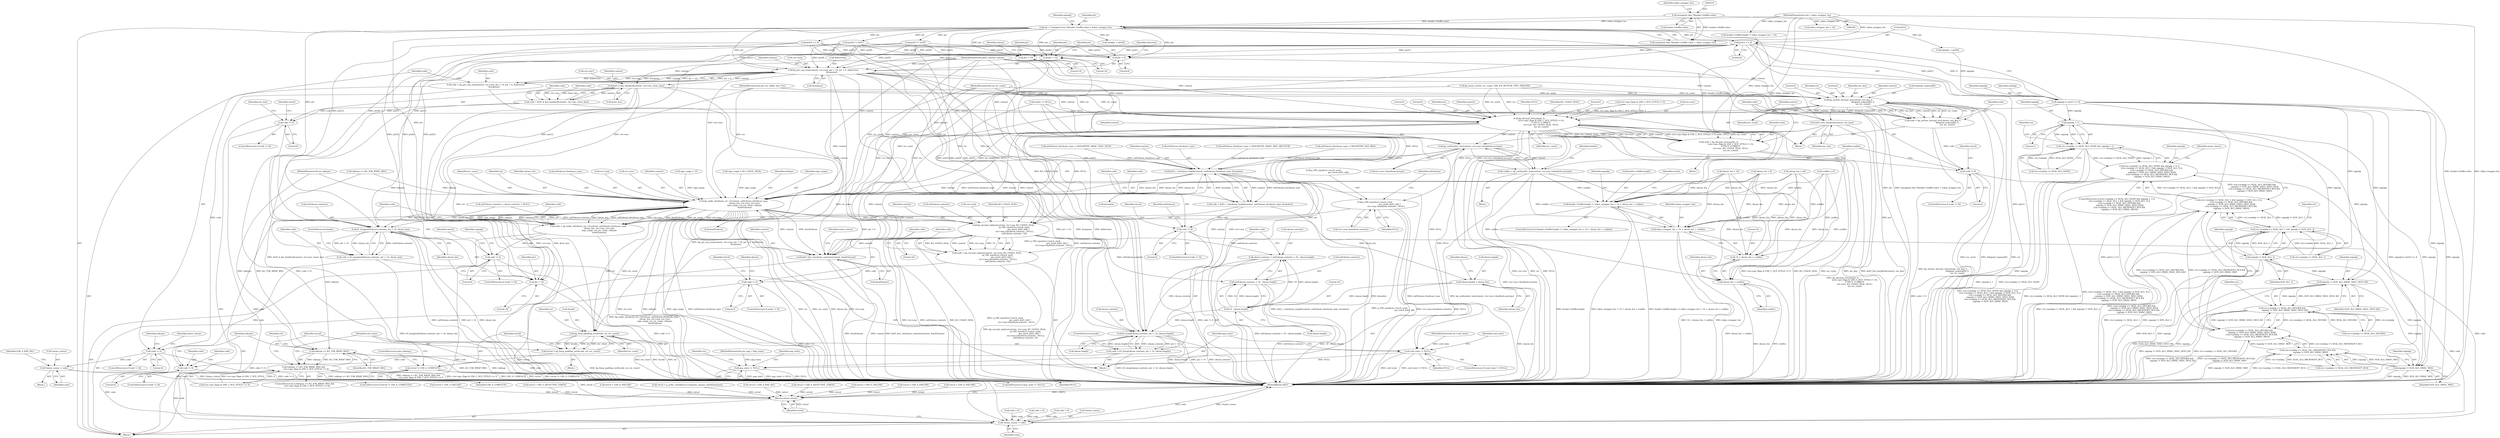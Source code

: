 digraph "0_krb5_e6ae703ae597d798e310368d52b8f38ee11c6a73_0@array" {
"1000233" [label="(Call,ptr[1] << 8)"];
"1000215" [label="(Call,ptr = (unsigned char *)header->buffer.value + token_wrapper_len)"];
"1000218" [label="(Call,(unsigned char *)header->buffer.value)"];
"1000114" [label="(MethodParameterIn,size_t token_wrapper_len)"];
"1000231" [label="(Call,signalg |= ptr[1] << 8)"];
"1000314" [label="(Call,signalg > 1)"];
"1000308" [label="(Call,ctx->sealalg == SEAL_ALG_NONE && signalg > 1)"];
"1000307" [label="(Call,(ctx->sealalg == SEAL_ALG_NONE && signalg > 1) ||\n        (ctx->sealalg == SEAL_ALG_1 && signalg != SGN_ALG_3) ||\n        (ctx->sealalg == SEAL_ALG_DES3KD &&\n         signalg != SGN_ALG_HMAC_SHA1_DES3_KD)||\n        (ctx->sealalg == SEAL_ALG_MICROSOFT_RC4 &&\n         signalg != SGN_ALG_HMAC_MD5))"];
"1000324" [label="(Call,signalg != SGN_ALG_3)"];
"1000318" [label="(Call,ctx->sealalg == SEAL_ALG_1 && signalg != SGN_ALG_3)"];
"1000317" [label="(Call,(ctx->sealalg == SEAL_ALG_1 && signalg != SGN_ALG_3) ||\n        (ctx->sealalg == SEAL_ALG_DES3KD &&\n         signalg != SGN_ALG_HMAC_SHA1_DES3_KD)||\n        (ctx->sealalg == SEAL_ALG_MICROSOFT_RC4 &&\n         signalg != SGN_ALG_HMAC_MD5))"];
"1000334" [label="(Call,signalg != SGN_ALG_HMAC_SHA1_DES3_KD)"];
"1000328" [label="(Call,ctx->sealalg == SEAL_ALG_DES3KD &&\n         signalg != SGN_ALG_HMAC_SHA1_DES3_KD)"];
"1000327" [label="(Call,(ctx->sealalg == SEAL_ALG_DES3KD &&\n         signalg != SGN_ALG_HMAC_SHA1_DES3_KD)||\n        (ctx->sealalg == SEAL_ALG_MICROSOFT_RC4 &&\n         signalg != SGN_ALG_HMAC_MD5))"];
"1000343" [label="(Call,signalg != SGN_ALG_HMAC_MD5)"];
"1000337" [label="(Call,ctx->sealalg == SEAL_ALG_MICROSOFT_RC4 &&\n         signalg != SGN_ALG_HMAC_MD5)"];
"1000389" [label="(Call,kg_get_seq_num(context, ctx->seq, ptr + 14, ptr + 6, &direction,\n                          &seqnum))"];
"1000387" [label="(Call,code = kg_get_seq_num(context, ctx->seq, ptr + 14, ptr + 6, &direction,\n                          &seqnum))"];
"1000405" [label="(Call,code != 0)"];
"1000409" [label="(Call,*minor_status = code)"];
"1000834" [label="(Call,*minor_status = code)"];
"1000440" [label="(Call,krb5_k_key_keyblock(context, ctx->enc, &enc_key))"];
"1000438" [label="(Call,code = krb5_k_key_keyblock(context, ctx->enc, &enc_key))"];
"1000448" [label="(Call,code != 0)"];
"1000484" [label="(Call,kg_arcfour_docrypt_iov(context, enc_key, 0,\n                                              &bigend_seqnum[0], 4,\n                                              iov, iov_count))"];
"1000482" [label="(Call,code = kg_arcfour_docrypt_iov(context, enc_key, 0,\n                                              &bigend_seqnum[0], 4,\n                                              iov, iov_count))"];
"1000522" [label="(Call,code != 0)"];
"1000495" [label="(Call,krb5_free_keyblock(context, enc_key))"];
"1000532" [label="(Call,kg_confounder_size(context, ctx->enc->keyblock.enctype))"];
"1000530" [label="(Call,conflen = kg_confounder_size(context, ctx->enc->keyblock.enctype))"];
"1000542" [label="(Call,header->buffer.length != token_wrapper_len + 14 + cksum_len + conflen)"];
"1000548" [label="(Call,token_wrapper_len + 14 + cksum_len + conflen)"];
"1000550" [label="(Call,14 + cksum_len + conflen)"];
"1000552" [label="(Call,cksum_len + conflen)"];
"1000591" [label="(Call,krb5_c_checksum_length(context, md5cksum.checksum_type, &sumlen))"];
"1000589" [label="(Call,code = krb5_c_checksum_length(context, md5cksum.checksum_type, &sumlen))"];
"1000599" [label="(Call,code != 0)"];
"1000614" [label="(Call,kg_make_checksum_iov_v1(context, md5cksum.checksum_type,\n                                   cksum_len, ctx->seq, ctx->enc,\n                                   sign_usage, iov, iov_count, toktype,\n                                   &md5cksum))"];
"1000612" [label="(Call,code = kg_make_checksum_iov_v1(context, md5cksum.checksum_type,\n                                   cksum_len, ctx->seq, ctx->enc,\n                                   sign_usage, iov, iov_count, toktype,\n                                   &md5cksum))"];
"1000633" [label="(Call,code != 0)"];
"1000648" [label="(Call,kg_encrypt_inplace(context, ctx->seq, KG_USAGE_SEAL,\n                                  (g_OID_equal(ctx->mech_used,\n                                               gss_mech_krb5_old) ?\n                                   ctx->seq->keyblock.contents : NULL),\n                                  md5cksum.contents, 16))"];
"1000646" [label="(Call,code = kg_encrypt_inplace(context, ctx->seq, KG_USAGE_SEAL,\n                                  (g_OID_equal(ctx->mech_used,\n                                               gss_mech_krb5_old) ?\n                                   ctx->seq->keyblock.contents : NULL),\n                                  md5cksum.contents, 16))"];
"1000673" [label="(Call,code != 0)"];
"1000686" [label="(Call,cksum.contents = md5cksum.contents + 16 - cksum.length)"];
"1000701" [label="(Call,k5_bcmp(cksum.contents, ptr + 14, cksum.length))"];
"1000699" [label="(Call,code = k5_bcmp(cksum.contents, ptr + 14, cksum.length))"];
"1000735" [label="(Call,code != 0)"];
"1000690" [label="(Call,md5cksum.contents + 16 - cksum.length)"];
"1000830" [label="(Call,krb5_free_checksum_contents(context, &md5cksum))"];
"1000681" [label="(Call,cksum.length = cksum_len)"];
"1000694" [label="(Call,16 - cksum.length)"];
"1000716" [label="(Call,k5_bcmp(md5cksum.contents, ptr + 14, cksum_len))"];
"1000714" [label="(Call,code = k5_bcmp(md5cksum.contents, ptr + 14, cksum_len))"];
"1000748" [label="(Call,toktype == KG_TOK_WRAP_MSG)"];
"1000747" [label="(Call,toktype == KG_TOK_WRAP_MSG &&\n        (ctx->gss_flags & GSS_C_DCE_STYLE) == 0)"];
"1000761" [label="(Call,kg_fixup_padding_iov(&code, iov, iov_count))"];
"1000759" [label="(Call,retval = kg_fixup_padding_iov(&code, iov, iov_count))"];
"1000767" [label="(Call,retval != GSS_S_COMPLETE)"];
"1000838" [label="(Return,return retval;)"];
"1000502" [label="(Call,kg_decrypt_iov(context, 0,\n                                      ((ctx->gss_flags & GSS_C_DCE_STYLE) != 0),\n                                      0 /*EC*/, 0 /*RRC*/,\n                                      ctx->enc, KG_USAGE_SEAL, NULL,\n                                      iov, iov_count))"];
"1000500" [label="(Call,code = kg_decrypt_iov(context, 0,\n                                      ((ctx->gss_flags & GSS_C_DCE_STYLE) != 0),\n                                      0 /*EC*/, 0 /*RRC*/,\n                                      ctx->enc, KG_USAGE_SEAL, NULL,\n                                      iov, iov_count))"];
"1000654" [label="(Call,g_OID_equal(ctx->mech_used,\n                                               gss_mech_krb5_old) ?\n                                   ctx->seq->keyblock.contents : NULL)"];
"1000772" [label="(Call,conf_state != NULL)"];
"1000782" [label="(Call,qop_state != NULL)"];
"1000394" [label="(Call,ptr + 14)"];
"1000397" [label="(Call,ptr + 6)"];
"1000705" [label="(Call,ptr + 14)"];
"1000720" [label="(Call,ptr + 14)"];
"1000227" [label="(Identifier,signalg)"];
"1000700" [label="(Identifier,code)"];
"1000419" [label="(Block,)"];
"1000307" [label="(Call,(ctx->sealalg == SEAL_ALG_NONE && signalg > 1) ||\n        (ctx->sealalg == SEAL_ALG_1 && signalg != SGN_ALG_3) ||\n        (ctx->sealalg == SEAL_ALG_DES3KD &&\n         signalg != SGN_ALG_HMAC_SHA1_DES3_KD)||\n        (ctx->sealalg == SEAL_ALG_MICROSOFT_RC4 &&\n         signalg != SGN_ALG_HMAC_MD5))"];
"1000649" [label="(Identifier,context)"];
"1000686" [label="(Call,cksum.contents = md5cksum.contents + 16 - cksum.length)"];
"1000777" [label="(Identifier,conf_state)"];
"1000638" [label="(Identifier,retval)"];
"1000672" [label="(ControlStructure,if (code != 0))"];
"1000324" [label="(Call,signalg != SGN_ALG_3)"];
"1000387" [label="(Call,code = kg_get_seq_num(context, ctx->seq, ptr + 14, ptr + 6, &direction,\n                          &seqnum))"];
"1000401" [label="(Identifier,direction)"];
"1000687" [label="(Call,cksum.contents)"];
"1000726" [label="(Call,code = 0)"];
"1000764" [label="(Identifier,iov)"];
"1000327" [label="(Call,(ctx->sealalg == SEAL_ALG_DES3KD &&\n         signalg != SGN_ALG_HMAC_SHA1_DES3_KD)||\n        (ctx->sealalg == SEAL_ALG_MICROSOFT_RC4 &&\n         signalg != SGN_ALG_HMAC_MD5))"];
"1000400" [label="(Call,&direction)"];
"1000550" [label="(Call,14 + cksum_len + conflen)"];
"1000518" [label="(Identifier,NULL)"];
"1000440" [label="(Call,krb5_k_key_keyblock(context, ctx->enc, &enc_key))"];
"1000233" [label="(Call,ptr[1] << 8)"];
"1000152" [label="(Call,md5cksum.contents = cksum.contents = NULL)"];
"1000634" [label="(Identifier,code)"];
"1000782" [label="(Call,qop_state != NULL)"];
"1000787" [label="(Identifier,qop_state)"];
"1000532" [label="(Call,kg_confounder_size(context, ctx->enc->keyblock.enctype))"];
"1000765" [label="(Identifier,iov_count)"];
"1000406" [label="(Identifier,code)"];
"1000448" [label="(Call,code != 0)"];
"1000541" [label="(ControlStructure,if (header->buffer.length != token_wrapper_len + 14 + cksum_len + conflen))"];
"1000218" [label="(Call,(unsigned char *)header->buffer.value)"];
"1000551" [label="(Literal,14)"];
"1000783" [label="(Identifier,qop_state)"];
"1000431" [label="(Block,)"];
"1000747" [label="(Call,toktype == KG_TOK_WRAP_MSG &&\n        (ctx->gss_flags & GSS_C_DCE_STYLE) == 0)"];
"1000335" [label="(Identifier,signalg)"];
"1000531" [label="(Identifier,conflen)"];
"1000336" [label="(Identifier,SGN_ALG_HMAC_SHA1_DES3_KD)"];
"1000674" [label="(Identifier,code)"];
"1000390" [label="(Identifier,context)"];
"1000523" [label="(Identifier,code)"];
"1000561" [label="(Identifier,signalg)"];
"1000499" [label="(Block,)"];
"1000590" [label="(Identifier,code)"];
"1000742" [label="(Call,retval = GSS_S_BAD_SIG)"];
"1000723" [label="(Identifier,cksum_len)"];
"1000338" [label="(Call,ctx->sealalg == SEAL_ALG_MICROSOFT_RC4)"];
"1000647" [label="(Identifier,code)"];
"1000328" [label="(Call,ctx->sealalg == SEAL_ALG_DES3KD &&\n         signalg != SGN_ALG_HMAC_SHA1_DES3_KD)"];
"1000486" [label="(Identifier,enc_key)"];
"1000354" [label="(Identifier,signalg)"];
"1000601" [label="(Literal,0)"];
"1000517" [label="(Identifier,KG_USAGE_SEAL)"];
"1000668" [label="(Call,md5cksum.contents)"];
"1000326" [label="(Identifier,SGN_ALG_3)"];
"1000405" [label="(Call,code != 0)"];
"1000225" [label="(Identifier,token_wrapper_len)"];
"1000545" [label="(Identifier,header)"];
"1000314" [label="(Call,signalg > 1)"];
"1000321" [label="(Identifier,ctx)"];
"1000527" [label="(Identifier,retval)"];
"1000140" [label="(Call,sign_usage = KG_USAGE_SIGN)"];
"1000736" [label="(Identifier,code)"];
"1000215" [label="(Call,ptr = (unsigned char *)header->buffer.value + token_wrapper_len)"];
"1000556" [label="(Call,retval = GSS_S_DEFECTIVE_TOKEN)"];
"1000722" [label="(Literal,14)"];
"1000603" [label="(Call,retval = GSS_S_FAILURE)"];
"1000409" [label="(Call,*minor_status = code)"];
"1000117" [label="(MethodParameterIn,int toktype)"];
"1000839" [label="(Identifier,retval)"];
"1000836" [label="(Identifier,minor_status)"];
"1000758" [label="(Block,)"];
"1000217" [label="(Call,(unsigned char *)header->buffer.value + token_wrapper_len)"];
"1000600" [label="(Identifier,code)"];
"1000635" [label="(Literal,0)"];
"1000774" [label="(Identifier,NULL)"];
"1000234" [label="(Call,ptr[1])"];
"1000629" [label="(Identifier,toktype)"];
"1000318" [label="(Call,ctx->sealalg == SEAL_ALG_1 && signalg != SGN_ALG_3)"];
"1000596" [label="(Call,&sumlen)"];
"1000678" [label="(Identifier,retval)"];
"1000592" [label="(Identifier,context)"];
"1000452" [label="(Call,retval = GSS_S_FAILURE)"];
"1000716" [label="(Call,k5_bcmp(md5cksum.contents, ptr + 14, cksum_len))"];
"1000708" [label="(Call,cksum.length)"];
"1000589" [label="(Call,code = krb5_c_checksum_length(context, md5cksum.checksum_type, &sumlen))"];
"1000838" [label="(Return,return retval;)"];
"1000831" [label="(Identifier,context)"];
"1000450" [label="(Literal,0)"];
"1000449" [label="(Identifier,code)"];
"1000643" [label="(Block,)"];
"1000349" [label="(Identifier,minor_status)"];
"1000306" [label="(ControlStructure,if ((ctx->sealalg == SEAL_ALG_NONE && signalg > 1) ||\n        (ctx->sealalg == SEAL_ALG_1 && signalg != SGN_ALG_3) ||\n        (ctx->sealalg == SEAL_ALG_DES3KD &&\n         signalg != SGN_ALG_HMAC_SHA1_DES3_KD)||\n        (ctx->sealalg == SEAL_ALG_MICROSOFT_RC4 &&\n         signalg != SGN_ALG_HMAC_MD5)))"];
"1000414" [label="(Identifier,GSS_S_BAD_SIG)"];
"1000751" [label="(Call,(ctx->gss_flags & GSS_C_DCE_STYLE) == 0)"];
"1000691" [label="(Call,md5cksum.contents)"];
"1000688" [label="(Identifier,cksum)"];
"1000696" [label="(Call,cksum.length)"];
"1000609" [label="(Identifier,md5cksum)"];
"1000543" [label="(Call,header->buffer.length)"];
"1000408" [label="(Block,)"];
"1000552" [label="(Call,cksum_len + conflen)"];
"1000766" [label="(ControlStructure,if (retval != GSS_S_COMPLETE))"];
"1000513" [label="(Literal,0)"];
"1000633" [label="(Call,code != 0)"];
"1000548" [label="(Call,token_wrapper_len + 14 + cksum_len + conflen)"];
"1000737" [label="(Literal,0)"];
"1000762" [label="(Call,&code)"];
"1000717" [label="(Call,md5cksum.contents)"];
"1000754" [label="(Identifier,ctx)"];
"1000626" [label="(Identifier,sign_usage)"];
"1000773" [label="(Identifier,conf_state)"];
"1000402" [label="(Call,&seqnum)"];
"1000485" [label="(Identifier,context)"];
"1000371" [label="(Call,cksum_len = 16)"];
"1000724" [label="(ControlStructure,break;)"];
"1000115" [label="(MethodParameterIn,int *conf_state)"];
"1000521" [label="(ControlStructure,if (code != 0))"];
"1000331" [label="(Identifier,ctx)"];
"1000646" [label="(Call,code = kg_encrypt_inplace(context, ctx->seq, KG_USAGE_SEAL,\n                                  (g_OID_equal(ctx->mech_used,\n                                               gss_mech_krb5_old) ?\n                                   ctx->seq->keyblock.contents : NULL),\n                                  md5cksum.contents, 16))"];
"1000673" [label="(Call,code != 0)"];
"1000496" [label="(Identifier,context)"];
"1000337" [label="(Call,ctx->sealalg == SEAL_ALG_MICROSOFT_RC4 &&\n         signalg != SGN_ALG_HMAC_MD5)"];
"1000654" [label="(Call,g_OID_equal(ctx->mech_used,\n                                               gss_mech_krb5_old) ?\n                                   ctx->seq->keyblock.contents : NULL)"];
"1000359" [label="(Call,cksum_len = 8)"];
"1000526" [label="(Call,retval = GSS_S_FAILURE)"];
"1000581" [label="(Call,md5cksum.checksum_type = CKSUMTYPE_HMAC_SHA1_DES3)"];
"1000522" [label="(Call,code != 0)"];
"1000416" [label="(Call,toktype == KG_TOK_WRAP_MSG)"];
"1000637" [label="(Call,retval = GSS_S_FAILURE)"];
"1000520" [label="(Identifier,iov_count)"];
"1000613" [label="(Identifier,code)"];
"1000173" [label="(Call,kg_locate_iov(iov, iov_count, GSS_IOV_BUFFER_TYPE_TRAILER))"];
"1000628" [label="(Identifier,iov_count)"];
"1000376" [label="(Call,cksum_len = 20)"];
"1000720" [label="(Call,ptr + 14)"];
"1000648" [label="(Call,kg_encrypt_inplace(context, ctx->seq, KG_USAGE_SEAL,\n                                  (g_OID_equal(ctx->mech_used,\n                                               gss_mech_krb5_old) ?\n                                   ctx->seq->keyblock.contents : NULL),\n                                  md5cksum.contents, 16))"];
"1000735" [label="(Call,code != 0)"];
"1000748" [label="(Call,toktype == KG_TOK_WRAP_MSG)"];
"1000772" [label="(Call,conf_state != NULL)"];
"1000113" [label="(MethodParameterIn,int iov_count)"];
"1000315" [label="(Identifier,signalg)"];
"1000505" [label="(Call,(ctx->gss_flags & GSS_C_DCE_STYLE) != 0)"];
"1000729" [label="(Call,retval = GSS_S_DEFECTIVE_TOKEN)"];
"1000677" [label="(Call,retval = GSS_S_FAILURE)"];
"1000768" [label="(Identifier,retval)"];
"1000502" [label="(Call,kg_decrypt_iov(context, 0,\n                                      ((ctx->gss_flags & GSS_C_DCE_STYLE) != 0),\n                                      0 /*EC*/, 0 /*RRC*/,\n                                      ctx->enc, KG_USAGE_SEAL, NULL,\n                                      iov, iov_count))"];
"1000514" [label="(Call,ctx->enc)"];
"1000334" [label="(Call,signalg != SGN_ALG_HMAC_SHA1_DES3_KD)"];
"1000309" [label="(Call,ctx->sealalg == SEAL_ALG_NONE)"];
"1000739" [label="(Call,code = 0)"];
"1000447" [label="(ControlStructure,if (code != 0))"];
"1000488" [label="(Call,&bigend_seqnum[0])"];
"1000837" [label="(Identifier,code)"];
"1000740" [label="(Identifier,code)"];
"1000399" [label="(Literal,6)"];
"1000109" [label="(MethodParameterIn,krb5_context context)"];
"1000554" [label="(Identifier,conflen)"];
"1000389" [label="(Call,kg_get_seq_num(context, ctx->seq, ptr + 14, ptr + 6, &direction,\n                          &seqnum))"];
"1000252" [label="(Call,ptr[4] != 0xFF)"];
"1000316" [label="(Literal,1)"];
"1000682" [label="(Call,cksum.length)"];
"1000685" [label="(Identifier,cksum_len)"];
"1000482" [label="(Call,code = kg_arcfour_docrypt_iov(context, enc_key, 0,\n                                              &bigend_seqnum[0], 4,\n                                              iov, iov_count))"];
"1000504" [label="(Literal,0)"];
"1000690" [label="(Call,md5cksum.contents + 16 - cksum.length)"];
"1000394" [label="(Call,ptr + 14)"];
"1000699" [label="(Call,code = k5_bcmp(cksum.contents, ptr + 14, cksum.length))"];
"1000734" [label="(ControlStructure,if (code != 0))"];
"1000750" [label="(Identifier,KG_TOK_WRAP_MSG)"];
"1000706" [label="(Identifier,ptr)"];
"1000840" [label="(MethodReturn,RET)"];
"1000627" [label="(Identifier,iov)"];
"1000669" [label="(Identifier,md5cksum)"];
"1000542" [label="(Call,header->buffer.length != token_wrapper_len + 14 + cksum_len + conflen)"];
"1000340" [label="(Identifier,ctx)"];
"1000412" [label="(Identifier,code)"];
"1000492" [label="(Literal,4)"];
"1000231" [label="(Call,signalg |= ptr[1] << 8)"];
"1000667" [label="(Identifier,NULL)"];
"1000705" [label="(Call,ptr + 14)"];
"1000112" [label="(MethodParameterIn,gss_iov_buffer_desc *iov)"];
"1000438" [label="(Call,code = krb5_k_key_keyblock(context, ctx->enc, &enc_key))"];
"1000784" [label="(Identifier,NULL)"];
"1000512" [label="(Literal,0)"];
"1000257" [label="(Call,ptr[5] != 0xFF)"];
"1000834" [label="(Call,*minor_status = code)"];
"1000557" [label="(Identifier,retval)"];
"1000343" [label="(Call,signalg != SGN_ALG_HMAC_MD5)"];
"1000553" [label="(Identifier,cksum_len)"];
"1000245" [label="(Call,ptr[3] << 8)"];
"1000417" [label="(Identifier,toktype)"];
"1000391" [label="(Call,ctx->seq)"];
"1000533" [label="(Identifier,context)"];
"1000453" [label="(Identifier,retval)"];
"1000493" [label="(Identifier,iov)"];
"1000497" [label="(Identifier,enc_key)"];
"1000132" [label="(Call,conflen = 0)"];
"1000619" [label="(Identifier,cksum_len)"];
"1000793" [label="(Identifier,ctx)"];
"1000397" [label="(Call,ptr + 6)"];
"1000632" [label="(ControlStructure,if (code != 0))"];
"1000816" [label="(Call,code = 0)"];
"1000549" [label="(Identifier,token_wrapper_len)"];
"1000398" [label="(Identifier,ptr)"];
"1000524" [label="(Literal,0)"];
"1000179" [label="(Call,trailer != NULL)"];
"1000761" [label="(Call,kg_fixup_padding_iov(&code, iov, iov_count))"];
"1000702" [label="(Call,cksum.contents)"];
"1000759" [label="(Call,retval = kg_fixup_padding_iov(&code, iov, iov_count))"];
"1000593" [label="(Call,md5cksum.checksum_type)"];
"1000769" [label="(Identifier,GSS_S_COMPLETE)"];
"1000612" [label="(Call,code = kg_make_checksum_iov_v1(context, md5cksum.checksum_type,\n                                   cksum_len, ctx->seq, ctx->enc,\n                                   sign_usage, iov, iov_count, toktype,\n                                   &md5cksum))"];
"1000237" [label="(Literal,8)"];
"1000226" [label="(Call,signalg  = ptr[0])"];
"1000707" [label="(Literal,14)"];
"1000439" [label="(Identifier,code)"];
"1000445" [label="(Call,&enc_key)"];
"1000835" [label="(Call,*minor_status)"];
"1000604" [label="(Identifier,retval)"];
"1000459" [label="(Identifier,enc_key)"];
"1000530" [label="(Call,conflen = kg_confounder_size(context, ctx->enc->keyblock.enctype))"];
"1000205" [label="(Call,token_wrapper_len + 14)"];
"1000325" [label="(Identifier,signalg)"];
"1000642" [label="(Identifier,signalg)"];
"1000770" [label="(ControlStructure,goto cleanup;)"];
"1000695" [label="(Literal,16)"];
"1000238" [label="(Call,sealalg  = ptr[2])"];
"1000614" [label="(Call,kg_make_checksum_iov_v1(context, md5cksum.checksum_type,\n                                   cksum_len, ctx->seq, ctx->enc,\n                                   sign_usage, iov, iov_count, toktype,\n                                   &md5cksum))"];
"1000404" [label="(ControlStructure,if (code != 0))"];
"1000760" [label="(Identifier,retval)"];
"1000308" [label="(Call,ctx->sealalg == SEAL_ALG_NONE && signalg > 1)"];
"1000681" [label="(Call,cksum.length = cksum_len)"];
"1000591" [label="(Call,krb5_c_checksum_length(context, md5cksum.checksum_type, &sumlen))"];
"1000832" [label="(Call,&md5cksum)"];
"1000616" [label="(Call,md5cksum.checksum_type)"];
"1000494" [label="(Identifier,iov_count)"];
"1000483" [label="(Identifier,code)"];
"1000599" [label="(Call,code != 0)"];
"1000500" [label="(Call,code = kg_decrypt_iov(context, 0,\n                                      ((ctx->gss_flags & GSS_C_DCE_STYLE) != 0),\n                                      0 /*EC*/, 0 /*RRC*/,\n                                      ctx->enc, KG_USAGE_SEAL, NULL,\n                                      iov, iov_count))"];
"1000574" [label="(Call,md5cksum.checksum_type = CKSUMTYPE_HMAC_MD5_ARCFOUR)"];
"1000519" [label="(Identifier,iov)"];
"1000317" [label="(Call,(ctx->sealalg == SEAL_ALG_1 && signalg != SGN_ALG_3) ||\n        (ctx->sealalg == SEAL_ALG_DES3KD &&\n         signalg != SGN_ALG_HMAC_SHA1_DES3_KD)||\n        (ctx->sealalg == SEAL_ALG_MICROSOFT_RC4 &&\n         signalg != SGN_ALG_HMAC_MD5))"];
"1000329" [label="(Call,ctx->sealalg == SEAL_ALG_DES3KD)"];
"1000567" [label="(Call,md5cksum.checksum_type = CKSUMTYPE_RSA_MD5)"];
"1000660" [label="(Call,ctx->seq->keyblock.contents)"];
"1000442" [label="(Call,ctx->enc)"];
"1000620" [label="(Call,ctx->seq)"];
"1000232" [label="(Identifier,signalg)"];
"1000118" [label="(Block,)"];
"1000396" [label="(Literal,14)"];
"1000410" [label="(Call,*minor_status)"];
"1000714" [label="(Call,code = k5_bcmp(md5cksum.contents, ptr + 14, cksum_len))"];
"1000216" [label="(Identifier,ptr)"];
"1000388" [label="(Identifier,code)"];
"1000114" [label="(MethodParameterIn,size_t token_wrapper_len)"];
"1000441" [label="(Identifier,context)"];
"1000395" [label="(Identifier,ptr)"];
"1000671" [label="(Literal,16)"];
"1000746" [label="(ControlStructure,if (toktype == KG_TOK_WRAP_MSG &&\n        (ctx->gss_flags & GSS_C_DCE_STYLE) == 0))"];
"1000767" [label="(Call,retval != GSS_S_COMPLETE)"];
"1000655" [label="(Call,g_OID_equal(ctx->mech_used,\n                                               gss_mech_krb5_old))"];
"1000407" [label="(Literal,0)"];
"1000721" [label="(Identifier,ptr)"];
"1000711" [label="(ControlStructure,break;)"];
"1000819" [label="(Call,retval = g_order_check(&ctx->seqstate, (gssint_uint64)seqnum))"];
"1000534" [label="(Call,ctx->enc->keyblock.enctype)"];
"1000650" [label="(Call,ctx->seq)"];
"1000771" [label="(ControlStructure,if (conf_state != NULL))"];
"1000503" [label="(Identifier,context)"];
"1000709" [label="(Identifier,cksum)"];
"1000484" [label="(Call,kg_arcfour_docrypt_iov(context, enc_key, 0,\n                                              &bigend_seqnum[0], 4,\n                                              iov, iov_count))"];
"1000830" [label="(Call,krb5_free_checksum_contents(context, &md5cksum))"];
"1000345" [label="(Identifier,SGN_ALG_HMAC_MD5)"];
"1000630" [label="(Call,&md5cksum)"];
"1000319" [label="(Call,ctx->sealalg == SEAL_ALG_1)"];
"1000623" [label="(Call,ctx->enc)"];
"1000220" [label="(Call,header->buffer.value)"];
"1000199" [label="(Call,header->buffer.length < token_wrapper_len + 14)"];
"1000694" [label="(Call,16 - cksum.length)"];
"1000749" [label="(Identifier,toktype)"];
"1000501" [label="(Identifier,code)"];
"1000116" [label="(MethodParameterIn,gss_qop_t *qop_state)"];
"1000701" [label="(Call,k5_bcmp(cksum.contents, ptr + 14, cksum.length))"];
"1000615" [label="(Identifier,context)"];
"1000683" [label="(Identifier,cksum)"];
"1000344" [label="(Identifier,signalg)"];
"1000366" [label="(Call,sign_usage = 15)"];
"1000239" [label="(Identifier,sealalg)"];
"1000487" [label="(Literal,0)"];
"1000675" [label="(Literal,0)"];
"1000653" [label="(Identifier,KG_USAGE_SEAL)"];
"1000598" [label="(ControlStructure,if (code != 0))"];
"1000715" [label="(Identifier,code)"];
"1000781" [label="(ControlStructure,if (qop_state != NULL))"];
"1000495" [label="(Call,krb5_free_keyblock(context, enc_key))"];
"1000411" [label="(Identifier,minor_status)"];
"1000233" -> "1000231"  [label="AST: "];
"1000233" -> "1000237"  [label="CFG: "];
"1000234" -> "1000233"  [label="AST: "];
"1000237" -> "1000233"  [label="AST: "];
"1000231" -> "1000233"  [label="CFG: "];
"1000233" -> "1000840"  [label="DDG: ptr[1]"];
"1000233" -> "1000231"  [label="DDG: ptr[1]"];
"1000233" -> "1000231"  [label="DDG: 8"];
"1000215" -> "1000233"  [label="DDG: ptr"];
"1000233" -> "1000389"  [label="DDG: ptr[1]"];
"1000233" -> "1000394"  [label="DDG: ptr[1]"];
"1000233" -> "1000397"  [label="DDG: ptr[1]"];
"1000233" -> "1000701"  [label="DDG: ptr[1]"];
"1000233" -> "1000705"  [label="DDG: ptr[1]"];
"1000233" -> "1000716"  [label="DDG: ptr[1]"];
"1000233" -> "1000720"  [label="DDG: ptr[1]"];
"1000215" -> "1000118"  [label="AST: "];
"1000215" -> "1000217"  [label="CFG: "];
"1000216" -> "1000215"  [label="AST: "];
"1000217" -> "1000215"  [label="AST: "];
"1000227" -> "1000215"  [label="CFG: "];
"1000215" -> "1000840"  [label="DDG: ptr"];
"1000215" -> "1000840"  [label="DDG: (unsigned char *)header->buffer.value + token_wrapper_len"];
"1000218" -> "1000215"  [label="DDG: header->buffer.value"];
"1000114" -> "1000215"  [label="DDG: token_wrapper_len"];
"1000215" -> "1000226"  [label="DDG: ptr"];
"1000215" -> "1000238"  [label="DDG: ptr"];
"1000215" -> "1000245"  [label="DDG: ptr"];
"1000215" -> "1000252"  [label="DDG: ptr"];
"1000215" -> "1000257"  [label="DDG: ptr"];
"1000215" -> "1000389"  [label="DDG: ptr"];
"1000215" -> "1000394"  [label="DDG: ptr"];
"1000215" -> "1000397"  [label="DDG: ptr"];
"1000215" -> "1000701"  [label="DDG: ptr"];
"1000215" -> "1000705"  [label="DDG: ptr"];
"1000215" -> "1000716"  [label="DDG: ptr"];
"1000215" -> "1000720"  [label="DDG: ptr"];
"1000218" -> "1000217"  [label="AST: "];
"1000218" -> "1000220"  [label="CFG: "];
"1000219" -> "1000218"  [label="AST: "];
"1000220" -> "1000218"  [label="AST: "];
"1000225" -> "1000218"  [label="CFG: "];
"1000218" -> "1000840"  [label="DDG: header->buffer.value"];
"1000218" -> "1000217"  [label="DDG: header->buffer.value"];
"1000114" -> "1000108"  [label="AST: "];
"1000114" -> "1000840"  [label="DDG: token_wrapper_len"];
"1000114" -> "1000199"  [label="DDG: token_wrapper_len"];
"1000114" -> "1000205"  [label="DDG: token_wrapper_len"];
"1000114" -> "1000217"  [label="DDG: token_wrapper_len"];
"1000114" -> "1000542"  [label="DDG: token_wrapper_len"];
"1000114" -> "1000548"  [label="DDG: token_wrapper_len"];
"1000231" -> "1000118"  [label="AST: "];
"1000232" -> "1000231"  [label="AST: "];
"1000239" -> "1000231"  [label="CFG: "];
"1000231" -> "1000840"  [label="DDG: ptr[1] << 8"];
"1000231" -> "1000840"  [label="DDG: signalg |= ptr[1] << 8"];
"1000231" -> "1000840"  [label="DDG: signalg"];
"1000226" -> "1000231"  [label="DDG: signalg"];
"1000231" -> "1000314"  [label="DDG: signalg"];
"1000231" -> "1000324"  [label="DDG: signalg"];
"1000231" -> "1000334"  [label="DDG: signalg"];
"1000231" -> "1000343"  [label="DDG: signalg"];
"1000314" -> "1000308"  [label="AST: "];
"1000314" -> "1000316"  [label="CFG: "];
"1000315" -> "1000314"  [label="AST: "];
"1000316" -> "1000314"  [label="AST: "];
"1000308" -> "1000314"  [label="CFG: "];
"1000314" -> "1000840"  [label="DDG: signalg"];
"1000314" -> "1000308"  [label="DDG: signalg"];
"1000314" -> "1000308"  [label="DDG: 1"];
"1000314" -> "1000324"  [label="DDG: signalg"];
"1000314" -> "1000334"  [label="DDG: signalg"];
"1000314" -> "1000343"  [label="DDG: signalg"];
"1000308" -> "1000307"  [label="AST: "];
"1000308" -> "1000309"  [label="CFG: "];
"1000309" -> "1000308"  [label="AST: "];
"1000321" -> "1000308"  [label="CFG: "];
"1000307" -> "1000308"  [label="CFG: "];
"1000308" -> "1000840"  [label="DDG: ctx->sealalg == SEAL_ALG_NONE"];
"1000308" -> "1000840"  [label="DDG: signalg > 1"];
"1000308" -> "1000307"  [label="DDG: ctx->sealalg == SEAL_ALG_NONE"];
"1000308" -> "1000307"  [label="DDG: signalg > 1"];
"1000309" -> "1000308"  [label="DDG: ctx->sealalg"];
"1000309" -> "1000308"  [label="DDG: SEAL_ALG_NONE"];
"1000307" -> "1000306"  [label="AST: "];
"1000307" -> "1000317"  [label="CFG: "];
"1000317" -> "1000307"  [label="AST: "];
"1000349" -> "1000307"  [label="CFG: "];
"1000354" -> "1000307"  [label="CFG: "];
"1000307" -> "1000840"  [label="DDG: (ctx->sealalg == SEAL_ALG_NONE && signalg > 1) ||\n        (ctx->sealalg == SEAL_ALG_1 && signalg != SGN_ALG_3) ||\n        (ctx->sealalg == SEAL_ALG_DES3KD &&\n         signalg != SGN_ALG_HMAC_SHA1_DES3_KD)||\n        (ctx->sealalg == SEAL_ALG_MICROSOFT_RC4 &&\n         signalg != SGN_ALG_HMAC_MD5)"];
"1000307" -> "1000840"  [label="DDG: ctx->sealalg == SEAL_ALG_NONE && signalg > 1"];
"1000307" -> "1000840"  [label="DDG: (ctx->sealalg == SEAL_ALG_1 && signalg != SGN_ALG_3) ||\n        (ctx->sealalg == SEAL_ALG_DES3KD &&\n         signalg != SGN_ALG_HMAC_SHA1_DES3_KD)||\n        (ctx->sealalg == SEAL_ALG_MICROSOFT_RC4 &&\n         signalg != SGN_ALG_HMAC_MD5)"];
"1000317" -> "1000307"  [label="DDG: ctx->sealalg == SEAL_ALG_1 && signalg != SGN_ALG_3"];
"1000317" -> "1000307"  [label="DDG: (ctx->sealalg == SEAL_ALG_DES3KD &&\n         signalg != SGN_ALG_HMAC_SHA1_DES3_KD)||\n        (ctx->sealalg == SEAL_ALG_MICROSOFT_RC4 &&\n         signalg != SGN_ALG_HMAC_MD5)"];
"1000324" -> "1000318"  [label="AST: "];
"1000324" -> "1000326"  [label="CFG: "];
"1000325" -> "1000324"  [label="AST: "];
"1000326" -> "1000324"  [label="AST: "];
"1000318" -> "1000324"  [label="CFG: "];
"1000324" -> "1000840"  [label="DDG: SGN_ALG_3"];
"1000324" -> "1000840"  [label="DDG: signalg"];
"1000324" -> "1000318"  [label="DDG: signalg"];
"1000324" -> "1000318"  [label="DDG: SGN_ALG_3"];
"1000324" -> "1000334"  [label="DDG: signalg"];
"1000324" -> "1000343"  [label="DDG: signalg"];
"1000318" -> "1000317"  [label="AST: "];
"1000318" -> "1000319"  [label="CFG: "];
"1000319" -> "1000318"  [label="AST: "];
"1000331" -> "1000318"  [label="CFG: "];
"1000317" -> "1000318"  [label="CFG: "];
"1000318" -> "1000840"  [label="DDG: ctx->sealalg == SEAL_ALG_1"];
"1000318" -> "1000840"  [label="DDG: signalg != SGN_ALG_3"];
"1000318" -> "1000317"  [label="DDG: ctx->sealalg == SEAL_ALG_1"];
"1000318" -> "1000317"  [label="DDG: signalg != SGN_ALG_3"];
"1000319" -> "1000318"  [label="DDG: ctx->sealalg"];
"1000319" -> "1000318"  [label="DDG: SEAL_ALG_1"];
"1000317" -> "1000327"  [label="CFG: "];
"1000327" -> "1000317"  [label="AST: "];
"1000317" -> "1000840"  [label="DDG: ctx->sealalg == SEAL_ALG_1 && signalg != SGN_ALG_3"];
"1000317" -> "1000840"  [label="DDG: (ctx->sealalg == SEAL_ALG_DES3KD &&\n         signalg != SGN_ALG_HMAC_SHA1_DES3_KD)||\n        (ctx->sealalg == SEAL_ALG_MICROSOFT_RC4 &&\n         signalg != SGN_ALG_HMAC_MD5)"];
"1000327" -> "1000317"  [label="DDG: ctx->sealalg == SEAL_ALG_DES3KD &&\n         signalg != SGN_ALG_HMAC_SHA1_DES3_KD"];
"1000327" -> "1000317"  [label="DDG: ctx->sealalg == SEAL_ALG_MICROSOFT_RC4 &&\n         signalg != SGN_ALG_HMAC_MD5"];
"1000334" -> "1000328"  [label="AST: "];
"1000334" -> "1000336"  [label="CFG: "];
"1000335" -> "1000334"  [label="AST: "];
"1000336" -> "1000334"  [label="AST: "];
"1000328" -> "1000334"  [label="CFG: "];
"1000334" -> "1000840"  [label="DDG: SGN_ALG_HMAC_SHA1_DES3_KD"];
"1000334" -> "1000840"  [label="DDG: signalg"];
"1000334" -> "1000328"  [label="DDG: signalg"];
"1000334" -> "1000328"  [label="DDG: SGN_ALG_HMAC_SHA1_DES3_KD"];
"1000334" -> "1000343"  [label="DDG: signalg"];
"1000328" -> "1000327"  [label="AST: "];
"1000328" -> "1000329"  [label="CFG: "];
"1000329" -> "1000328"  [label="AST: "];
"1000340" -> "1000328"  [label="CFG: "];
"1000327" -> "1000328"  [label="CFG: "];
"1000328" -> "1000840"  [label="DDG: signalg != SGN_ALG_HMAC_SHA1_DES3_KD"];
"1000328" -> "1000840"  [label="DDG: ctx->sealalg == SEAL_ALG_DES3KD"];
"1000328" -> "1000327"  [label="DDG: ctx->sealalg == SEAL_ALG_DES3KD"];
"1000328" -> "1000327"  [label="DDG: signalg != SGN_ALG_HMAC_SHA1_DES3_KD"];
"1000329" -> "1000328"  [label="DDG: ctx->sealalg"];
"1000329" -> "1000328"  [label="DDG: SEAL_ALG_DES3KD"];
"1000327" -> "1000337"  [label="CFG: "];
"1000337" -> "1000327"  [label="AST: "];
"1000327" -> "1000840"  [label="DDG: ctx->sealalg == SEAL_ALG_DES3KD &&\n         signalg != SGN_ALG_HMAC_SHA1_DES3_KD"];
"1000327" -> "1000840"  [label="DDG: ctx->sealalg == SEAL_ALG_MICROSOFT_RC4 &&\n         signalg != SGN_ALG_HMAC_MD5"];
"1000337" -> "1000327"  [label="DDG: ctx->sealalg == SEAL_ALG_MICROSOFT_RC4"];
"1000337" -> "1000327"  [label="DDG: signalg != SGN_ALG_HMAC_MD5"];
"1000343" -> "1000337"  [label="AST: "];
"1000343" -> "1000345"  [label="CFG: "];
"1000344" -> "1000343"  [label="AST: "];
"1000345" -> "1000343"  [label="AST: "];
"1000337" -> "1000343"  [label="CFG: "];
"1000343" -> "1000840"  [label="DDG: signalg"];
"1000343" -> "1000840"  [label="DDG: SGN_ALG_HMAC_MD5"];
"1000343" -> "1000337"  [label="DDG: signalg"];
"1000343" -> "1000337"  [label="DDG: SGN_ALG_HMAC_MD5"];
"1000337" -> "1000338"  [label="CFG: "];
"1000338" -> "1000337"  [label="AST: "];
"1000337" -> "1000840"  [label="DDG: signalg != SGN_ALG_HMAC_MD5"];
"1000337" -> "1000840"  [label="DDG: ctx->sealalg == SEAL_ALG_MICROSOFT_RC4"];
"1000338" -> "1000337"  [label="DDG: ctx->sealalg"];
"1000338" -> "1000337"  [label="DDG: SEAL_ALG_MICROSOFT_RC4"];
"1000389" -> "1000387"  [label="AST: "];
"1000389" -> "1000402"  [label="CFG: "];
"1000390" -> "1000389"  [label="AST: "];
"1000391" -> "1000389"  [label="AST: "];
"1000394" -> "1000389"  [label="AST: "];
"1000397" -> "1000389"  [label="AST: "];
"1000400" -> "1000389"  [label="AST: "];
"1000402" -> "1000389"  [label="AST: "];
"1000387" -> "1000389"  [label="CFG: "];
"1000389" -> "1000840"  [label="DDG: ptr + 6"];
"1000389" -> "1000840"  [label="DDG: ptr + 14"];
"1000389" -> "1000840"  [label="DDG: &seqnum"];
"1000389" -> "1000840"  [label="DDG: &direction"];
"1000389" -> "1000840"  [label="DDG: context"];
"1000389" -> "1000840"  [label="DDG: ctx->seq"];
"1000389" -> "1000387"  [label="DDG: ptr + 6"];
"1000389" -> "1000387"  [label="DDG: &direction"];
"1000389" -> "1000387"  [label="DDG: ctx->seq"];
"1000389" -> "1000387"  [label="DDG: &seqnum"];
"1000389" -> "1000387"  [label="DDG: context"];
"1000389" -> "1000387"  [label="DDG: ptr + 14"];
"1000109" -> "1000389"  [label="DDG: context"];
"1000252" -> "1000389"  [label="DDG: ptr[4]"];
"1000257" -> "1000389"  [label="DDG: ptr[5]"];
"1000245" -> "1000389"  [label="DDG: ptr[3]"];
"1000389" -> "1000440"  [label="DDG: context"];
"1000389" -> "1000502"  [label="DDG: context"];
"1000389" -> "1000532"  [label="DDG: context"];
"1000389" -> "1000591"  [label="DDG: context"];
"1000389" -> "1000614"  [label="DDG: ctx->seq"];
"1000389" -> "1000830"  [label="DDG: context"];
"1000387" -> "1000118"  [label="AST: "];
"1000388" -> "1000387"  [label="AST: "];
"1000406" -> "1000387"  [label="CFG: "];
"1000387" -> "1000840"  [label="DDG: kg_get_seq_num(context, ctx->seq, ptr + 14, ptr + 6, &direction,\n                          &seqnum)"];
"1000387" -> "1000405"  [label="DDG: code"];
"1000405" -> "1000404"  [label="AST: "];
"1000405" -> "1000407"  [label="CFG: "];
"1000406" -> "1000405"  [label="AST: "];
"1000407" -> "1000405"  [label="AST: "];
"1000411" -> "1000405"  [label="CFG: "];
"1000417" -> "1000405"  [label="CFG: "];
"1000405" -> "1000840"  [label="DDG: code != 0"];
"1000405" -> "1000409"  [label="DDG: code"];
"1000405" -> "1000834"  [label="DDG: code"];
"1000409" -> "1000408"  [label="AST: "];
"1000409" -> "1000412"  [label="CFG: "];
"1000410" -> "1000409"  [label="AST: "];
"1000412" -> "1000409"  [label="AST: "];
"1000414" -> "1000409"  [label="CFG: "];
"1000409" -> "1000840"  [label="DDG: code"];
"1000409" -> "1000840"  [label="DDG: *minor_status"];
"1000834" -> "1000118"  [label="AST: "];
"1000834" -> "1000837"  [label="CFG: "];
"1000835" -> "1000834"  [label="AST: "];
"1000837" -> "1000834"  [label="AST: "];
"1000839" -> "1000834"  [label="CFG: "];
"1000834" -> "1000840"  [label="DDG: *minor_status"];
"1000834" -> "1000840"  [label="DDG: code"];
"1000816" -> "1000834"  [label="DDG: code"];
"1000726" -> "1000834"  [label="DDG: code"];
"1000599" -> "1000834"  [label="DDG: code"];
"1000448" -> "1000834"  [label="DDG: code"];
"1000522" -> "1000834"  [label="DDG: code"];
"1000735" -> "1000834"  [label="DDG: code"];
"1000633" -> "1000834"  [label="DDG: code"];
"1000673" -> "1000834"  [label="DDG: code"];
"1000739" -> "1000834"  [label="DDG: code"];
"1000440" -> "1000438"  [label="AST: "];
"1000440" -> "1000445"  [label="CFG: "];
"1000441" -> "1000440"  [label="AST: "];
"1000442" -> "1000440"  [label="AST: "];
"1000445" -> "1000440"  [label="AST: "];
"1000438" -> "1000440"  [label="CFG: "];
"1000440" -> "1000840"  [label="DDG: ctx->enc"];
"1000440" -> "1000840"  [label="DDG: &enc_key"];
"1000440" -> "1000438"  [label="DDG: context"];
"1000440" -> "1000438"  [label="DDG: ctx->enc"];
"1000440" -> "1000438"  [label="DDG: &enc_key"];
"1000109" -> "1000440"  [label="DDG: context"];
"1000440" -> "1000484"  [label="DDG: context"];
"1000440" -> "1000614"  [label="DDG: ctx->enc"];
"1000440" -> "1000830"  [label="DDG: context"];
"1000438" -> "1000431"  [label="AST: "];
"1000439" -> "1000438"  [label="AST: "];
"1000449" -> "1000438"  [label="CFG: "];
"1000438" -> "1000840"  [label="DDG: krb5_k_key_keyblock(context, ctx->enc, &enc_key)"];
"1000438" -> "1000448"  [label="DDG: code"];
"1000448" -> "1000447"  [label="AST: "];
"1000448" -> "1000450"  [label="CFG: "];
"1000449" -> "1000448"  [label="AST: "];
"1000450" -> "1000448"  [label="AST: "];
"1000453" -> "1000448"  [label="CFG: "];
"1000459" -> "1000448"  [label="CFG: "];
"1000448" -> "1000840"  [label="DDG: code != 0"];
"1000484" -> "1000482"  [label="AST: "];
"1000484" -> "1000494"  [label="CFG: "];
"1000485" -> "1000484"  [label="AST: "];
"1000486" -> "1000484"  [label="AST: "];
"1000487" -> "1000484"  [label="AST: "];
"1000488" -> "1000484"  [label="AST: "];
"1000492" -> "1000484"  [label="AST: "];
"1000493" -> "1000484"  [label="AST: "];
"1000494" -> "1000484"  [label="AST: "];
"1000482" -> "1000484"  [label="CFG: "];
"1000484" -> "1000840"  [label="DDG: iov_count"];
"1000484" -> "1000840"  [label="DDG: &bigend_seqnum[0]"];
"1000484" -> "1000840"  [label="DDG: iov"];
"1000484" -> "1000482"  [label="DDG: &bigend_seqnum[0]"];
"1000484" -> "1000482"  [label="DDG: 4"];
"1000484" -> "1000482"  [label="DDG: 0"];
"1000484" -> "1000482"  [label="DDG: enc_key"];
"1000484" -> "1000482"  [label="DDG: context"];
"1000484" -> "1000482"  [label="DDG: iov"];
"1000484" -> "1000482"  [label="DDG: iov_count"];
"1000109" -> "1000484"  [label="DDG: context"];
"1000173" -> "1000484"  [label="DDG: iov"];
"1000173" -> "1000484"  [label="DDG: iov_count"];
"1000112" -> "1000484"  [label="DDG: iov"];
"1000113" -> "1000484"  [label="DDG: iov_count"];
"1000484" -> "1000495"  [label="DDG: context"];
"1000484" -> "1000495"  [label="DDG: enc_key"];
"1000484" -> "1000614"  [label="DDG: iov"];
"1000484" -> "1000614"  [label="DDG: iov_count"];
"1000482" -> "1000431"  [label="AST: "];
"1000483" -> "1000482"  [label="AST: "];
"1000496" -> "1000482"  [label="CFG: "];
"1000482" -> "1000840"  [label="DDG: kg_arcfour_docrypt_iov(context, enc_key, 0,\n                                              &bigend_seqnum[0], 4,\n                                              iov, iov_count)"];
"1000482" -> "1000522"  [label="DDG: code"];
"1000522" -> "1000521"  [label="AST: "];
"1000522" -> "1000524"  [label="CFG: "];
"1000523" -> "1000522"  [label="AST: "];
"1000524" -> "1000522"  [label="AST: "];
"1000527" -> "1000522"  [label="CFG: "];
"1000531" -> "1000522"  [label="CFG: "];
"1000522" -> "1000840"  [label="DDG: code != 0"];
"1000500" -> "1000522"  [label="DDG: code"];
"1000495" -> "1000431"  [label="AST: "];
"1000495" -> "1000497"  [label="CFG: "];
"1000496" -> "1000495"  [label="AST: "];
"1000497" -> "1000495"  [label="AST: "];
"1000523" -> "1000495"  [label="CFG: "];
"1000495" -> "1000840"  [label="DDG: enc_key"];
"1000495" -> "1000840"  [label="DDG: krb5_free_keyblock(context, enc_key)"];
"1000109" -> "1000495"  [label="DDG: context"];
"1000495" -> "1000532"  [label="DDG: context"];
"1000495" -> "1000830"  [label="DDG: context"];
"1000532" -> "1000530"  [label="AST: "];
"1000532" -> "1000534"  [label="CFG: "];
"1000533" -> "1000532"  [label="AST: "];
"1000534" -> "1000532"  [label="AST: "];
"1000530" -> "1000532"  [label="CFG: "];
"1000532" -> "1000840"  [label="DDG: ctx->enc->keyblock.enctype"];
"1000532" -> "1000530"  [label="DDG: context"];
"1000532" -> "1000530"  [label="DDG: ctx->enc->keyblock.enctype"];
"1000502" -> "1000532"  [label="DDG: context"];
"1000109" -> "1000532"  [label="DDG: context"];
"1000532" -> "1000591"  [label="DDG: context"];
"1000532" -> "1000830"  [label="DDG: context"];
"1000530" -> "1000419"  [label="AST: "];
"1000531" -> "1000530"  [label="AST: "];
"1000545" -> "1000530"  [label="CFG: "];
"1000530" -> "1000840"  [label="DDG: kg_confounder_size(context, ctx->enc->keyblock.enctype)"];
"1000530" -> "1000542"  [label="DDG: conflen"];
"1000530" -> "1000548"  [label="DDG: conflen"];
"1000530" -> "1000550"  [label="DDG: conflen"];
"1000530" -> "1000552"  [label="DDG: conflen"];
"1000542" -> "1000541"  [label="AST: "];
"1000542" -> "1000548"  [label="CFG: "];
"1000543" -> "1000542"  [label="AST: "];
"1000548" -> "1000542"  [label="AST: "];
"1000557" -> "1000542"  [label="CFG: "];
"1000561" -> "1000542"  [label="CFG: "];
"1000542" -> "1000840"  [label="DDG: token_wrapper_len + 14 + cksum_len + conflen"];
"1000542" -> "1000840"  [label="DDG: header->buffer.length != token_wrapper_len + 14 + cksum_len + conflen"];
"1000542" -> "1000840"  [label="DDG: header->buffer.length"];
"1000199" -> "1000542"  [label="DDG: header->buffer.length"];
"1000376" -> "1000542"  [label="DDG: cksum_len"];
"1000359" -> "1000542"  [label="DDG: cksum_len"];
"1000371" -> "1000542"  [label="DDG: cksum_len"];
"1000132" -> "1000542"  [label="DDG: conflen"];
"1000548" -> "1000550"  [label="CFG: "];
"1000549" -> "1000548"  [label="AST: "];
"1000550" -> "1000548"  [label="AST: "];
"1000548" -> "1000840"  [label="DDG: 14 + cksum_len + conflen"];
"1000548" -> "1000840"  [label="DDG: token_wrapper_len"];
"1000376" -> "1000548"  [label="DDG: cksum_len"];
"1000359" -> "1000548"  [label="DDG: cksum_len"];
"1000371" -> "1000548"  [label="DDG: cksum_len"];
"1000132" -> "1000548"  [label="DDG: conflen"];
"1000550" -> "1000552"  [label="CFG: "];
"1000551" -> "1000550"  [label="AST: "];
"1000552" -> "1000550"  [label="AST: "];
"1000550" -> "1000840"  [label="DDG: cksum_len + conflen"];
"1000376" -> "1000550"  [label="DDG: cksum_len"];
"1000359" -> "1000550"  [label="DDG: cksum_len"];
"1000371" -> "1000550"  [label="DDG: cksum_len"];
"1000132" -> "1000550"  [label="DDG: conflen"];
"1000552" -> "1000554"  [label="CFG: "];
"1000553" -> "1000552"  [label="AST: "];
"1000554" -> "1000552"  [label="AST: "];
"1000552" -> "1000840"  [label="DDG: cksum_len"];
"1000552" -> "1000840"  [label="DDG: conflen"];
"1000376" -> "1000552"  [label="DDG: cksum_len"];
"1000359" -> "1000552"  [label="DDG: cksum_len"];
"1000371" -> "1000552"  [label="DDG: cksum_len"];
"1000132" -> "1000552"  [label="DDG: conflen"];
"1000591" -> "1000589"  [label="AST: "];
"1000591" -> "1000596"  [label="CFG: "];
"1000592" -> "1000591"  [label="AST: "];
"1000593" -> "1000591"  [label="AST: "];
"1000596" -> "1000591"  [label="AST: "];
"1000589" -> "1000591"  [label="CFG: "];
"1000591" -> "1000840"  [label="DDG: &sumlen"];
"1000591" -> "1000840"  [label="DDG: md5cksum.checksum_type"];
"1000591" -> "1000589"  [label="DDG: context"];
"1000591" -> "1000589"  [label="DDG: md5cksum.checksum_type"];
"1000591" -> "1000589"  [label="DDG: &sumlen"];
"1000109" -> "1000591"  [label="DDG: context"];
"1000574" -> "1000591"  [label="DDG: md5cksum.checksum_type"];
"1000567" -> "1000591"  [label="DDG: md5cksum.checksum_type"];
"1000581" -> "1000591"  [label="DDG: md5cksum.checksum_type"];
"1000591" -> "1000614"  [label="DDG: context"];
"1000591" -> "1000614"  [label="DDG: md5cksum.checksum_type"];
"1000591" -> "1000830"  [label="DDG: context"];
"1000589" -> "1000118"  [label="AST: "];
"1000590" -> "1000589"  [label="AST: "];
"1000600" -> "1000589"  [label="CFG: "];
"1000589" -> "1000840"  [label="DDG: krb5_c_checksum_length(context, md5cksum.checksum_type, &sumlen)"];
"1000589" -> "1000599"  [label="DDG: code"];
"1000599" -> "1000598"  [label="AST: "];
"1000599" -> "1000601"  [label="CFG: "];
"1000600" -> "1000599"  [label="AST: "];
"1000601" -> "1000599"  [label="AST: "];
"1000604" -> "1000599"  [label="CFG: "];
"1000609" -> "1000599"  [label="CFG: "];
"1000599" -> "1000840"  [label="DDG: code != 0"];
"1000614" -> "1000612"  [label="AST: "];
"1000614" -> "1000630"  [label="CFG: "];
"1000615" -> "1000614"  [label="AST: "];
"1000616" -> "1000614"  [label="AST: "];
"1000619" -> "1000614"  [label="AST: "];
"1000620" -> "1000614"  [label="AST: "];
"1000623" -> "1000614"  [label="AST: "];
"1000626" -> "1000614"  [label="AST: "];
"1000627" -> "1000614"  [label="AST: "];
"1000628" -> "1000614"  [label="AST: "];
"1000629" -> "1000614"  [label="AST: "];
"1000630" -> "1000614"  [label="AST: "];
"1000612" -> "1000614"  [label="CFG: "];
"1000614" -> "1000840"  [label="DDG: ctx->enc"];
"1000614" -> "1000840"  [label="DDG: toktype"];
"1000614" -> "1000840"  [label="DDG: sign_usage"];
"1000614" -> "1000840"  [label="DDG: md5cksum.checksum_type"];
"1000614" -> "1000840"  [label="DDG: iov"];
"1000614" -> "1000840"  [label="DDG: iov_count"];
"1000614" -> "1000840"  [label="DDG: cksum_len"];
"1000614" -> "1000840"  [label="DDG: ctx->seq"];
"1000614" -> "1000612"  [label="DDG: iov"];
"1000614" -> "1000612"  [label="DDG: cksum_len"];
"1000614" -> "1000612"  [label="DDG: md5cksum.checksum_type"];
"1000614" -> "1000612"  [label="DDG: ctx->enc"];
"1000614" -> "1000612"  [label="DDG: &md5cksum"];
"1000614" -> "1000612"  [label="DDG: iov_count"];
"1000614" -> "1000612"  [label="DDG: ctx->seq"];
"1000614" -> "1000612"  [label="DDG: sign_usage"];
"1000614" -> "1000612"  [label="DDG: context"];
"1000614" -> "1000612"  [label="DDG: toktype"];
"1000109" -> "1000614"  [label="DDG: context"];
"1000376" -> "1000614"  [label="DDG: cksum_len"];
"1000359" -> "1000614"  [label="DDG: cksum_len"];
"1000371" -> "1000614"  [label="DDG: cksum_len"];
"1000502" -> "1000614"  [label="DDG: ctx->enc"];
"1000502" -> "1000614"  [label="DDG: iov"];
"1000502" -> "1000614"  [label="DDG: iov_count"];
"1000140" -> "1000614"  [label="DDG: sign_usage"];
"1000366" -> "1000614"  [label="DDG: sign_usage"];
"1000173" -> "1000614"  [label="DDG: iov"];
"1000173" -> "1000614"  [label="DDG: iov_count"];
"1000112" -> "1000614"  [label="DDG: iov"];
"1000113" -> "1000614"  [label="DDG: iov_count"];
"1000416" -> "1000614"  [label="DDG: toktype"];
"1000117" -> "1000614"  [label="DDG: toktype"];
"1000614" -> "1000648"  [label="DDG: context"];
"1000614" -> "1000648"  [label="DDG: ctx->seq"];
"1000614" -> "1000681"  [label="DDG: cksum_len"];
"1000614" -> "1000716"  [label="DDG: cksum_len"];
"1000614" -> "1000748"  [label="DDG: toktype"];
"1000614" -> "1000761"  [label="DDG: iov"];
"1000614" -> "1000761"  [label="DDG: iov_count"];
"1000614" -> "1000830"  [label="DDG: context"];
"1000614" -> "1000830"  [label="DDG: &md5cksum"];
"1000612" -> "1000118"  [label="AST: "];
"1000613" -> "1000612"  [label="AST: "];
"1000634" -> "1000612"  [label="CFG: "];
"1000612" -> "1000840"  [label="DDG: kg_make_checksum_iov_v1(context, md5cksum.checksum_type,\n                                   cksum_len, ctx->seq, ctx->enc,\n                                   sign_usage, iov, iov_count, toktype,\n                                   &md5cksum)"];
"1000612" -> "1000633"  [label="DDG: code"];
"1000633" -> "1000632"  [label="AST: "];
"1000633" -> "1000635"  [label="CFG: "];
"1000634" -> "1000633"  [label="AST: "];
"1000635" -> "1000633"  [label="AST: "];
"1000638" -> "1000633"  [label="CFG: "];
"1000642" -> "1000633"  [label="CFG: "];
"1000633" -> "1000840"  [label="DDG: code != 0"];
"1000648" -> "1000646"  [label="AST: "];
"1000648" -> "1000671"  [label="CFG: "];
"1000649" -> "1000648"  [label="AST: "];
"1000650" -> "1000648"  [label="AST: "];
"1000653" -> "1000648"  [label="AST: "];
"1000654" -> "1000648"  [label="AST: "];
"1000668" -> "1000648"  [label="AST: "];
"1000671" -> "1000648"  [label="AST: "];
"1000646" -> "1000648"  [label="CFG: "];
"1000648" -> "1000840"  [label="DDG: ctx->seq"];
"1000648" -> "1000840"  [label="DDG: md5cksum.contents"];
"1000648" -> "1000840"  [label="DDG: KG_USAGE_SEAL"];
"1000648" -> "1000840"  [label="DDG: g_OID_equal(ctx->mech_used,\n                                               gss_mech_krb5_old) ?\n                                   ctx->seq->keyblock.contents : NULL"];
"1000648" -> "1000646"  [label="DDG: g_OID_equal(ctx->mech_used,\n                                               gss_mech_krb5_old) ?\n                                   ctx->seq->keyblock.contents : NULL"];
"1000648" -> "1000646"  [label="DDG: md5cksum.contents"];
"1000648" -> "1000646"  [label="DDG: KG_USAGE_SEAL"];
"1000648" -> "1000646"  [label="DDG: context"];
"1000648" -> "1000646"  [label="DDG: ctx->seq"];
"1000648" -> "1000646"  [label="DDG: 16"];
"1000109" -> "1000648"  [label="DDG: context"];
"1000502" -> "1000648"  [label="DDG: KG_USAGE_SEAL"];
"1000502" -> "1000648"  [label="DDG: NULL"];
"1000179" -> "1000648"  [label="DDG: NULL"];
"1000152" -> "1000648"  [label="DDG: md5cksum.contents"];
"1000648" -> "1000686"  [label="DDG: md5cksum.contents"];
"1000648" -> "1000690"  [label="DDG: md5cksum.contents"];
"1000648" -> "1000830"  [label="DDG: context"];
"1000646" -> "1000643"  [label="AST: "];
"1000647" -> "1000646"  [label="AST: "];
"1000674" -> "1000646"  [label="CFG: "];
"1000646" -> "1000840"  [label="DDG: kg_encrypt_inplace(context, ctx->seq, KG_USAGE_SEAL,\n                                  (g_OID_equal(ctx->mech_used,\n                                               gss_mech_krb5_old) ?\n                                   ctx->seq->keyblock.contents : NULL),\n                                  md5cksum.contents, 16)"];
"1000646" -> "1000673"  [label="DDG: code"];
"1000673" -> "1000672"  [label="AST: "];
"1000673" -> "1000675"  [label="CFG: "];
"1000674" -> "1000673"  [label="AST: "];
"1000675" -> "1000673"  [label="AST: "];
"1000678" -> "1000673"  [label="CFG: "];
"1000683" -> "1000673"  [label="CFG: "];
"1000673" -> "1000840"  [label="DDG: code != 0"];
"1000686" -> "1000643"  [label="AST: "];
"1000686" -> "1000690"  [label="CFG: "];
"1000687" -> "1000686"  [label="AST: "];
"1000690" -> "1000686"  [label="AST: "];
"1000700" -> "1000686"  [label="CFG: "];
"1000686" -> "1000840"  [label="DDG: md5cksum.contents + 16 - cksum.length"];
"1000694" -> "1000686"  [label="DDG: 16"];
"1000694" -> "1000686"  [label="DDG: cksum.length"];
"1000686" -> "1000701"  [label="DDG: cksum.contents"];
"1000701" -> "1000699"  [label="AST: "];
"1000701" -> "1000708"  [label="CFG: "];
"1000702" -> "1000701"  [label="AST: "];
"1000705" -> "1000701"  [label="AST: "];
"1000708" -> "1000701"  [label="AST: "];
"1000699" -> "1000701"  [label="CFG: "];
"1000701" -> "1000840"  [label="DDG: cksum.length"];
"1000701" -> "1000840"  [label="DDG: ptr + 14"];
"1000701" -> "1000840"  [label="DDG: cksum.contents"];
"1000701" -> "1000699"  [label="DDG: cksum.contents"];
"1000701" -> "1000699"  [label="DDG: ptr + 14"];
"1000701" -> "1000699"  [label="DDG: cksum.length"];
"1000252" -> "1000701"  [label="DDG: ptr[4]"];
"1000257" -> "1000701"  [label="DDG: ptr[5]"];
"1000245" -> "1000701"  [label="DDG: ptr[3]"];
"1000694" -> "1000701"  [label="DDG: cksum.length"];
"1000699" -> "1000643"  [label="AST: "];
"1000700" -> "1000699"  [label="AST: "];
"1000711" -> "1000699"  [label="CFG: "];
"1000699" -> "1000840"  [label="DDG: k5_bcmp(cksum.contents, ptr + 14, cksum.length)"];
"1000699" -> "1000735"  [label="DDG: code"];
"1000735" -> "1000734"  [label="AST: "];
"1000735" -> "1000737"  [label="CFG: "];
"1000736" -> "1000735"  [label="AST: "];
"1000737" -> "1000735"  [label="AST: "];
"1000740" -> "1000735"  [label="CFG: "];
"1000749" -> "1000735"  [label="CFG: "];
"1000735" -> "1000840"  [label="DDG: code != 0"];
"1000714" -> "1000735"  [label="DDG: code"];
"1000690" -> "1000694"  [label="CFG: "];
"1000691" -> "1000690"  [label="AST: "];
"1000694" -> "1000690"  [label="AST: "];
"1000690" -> "1000840"  [label="DDG: 16 - cksum.length"];
"1000690" -> "1000840"  [label="DDG: md5cksum.contents"];
"1000694" -> "1000690"  [label="DDG: 16"];
"1000694" -> "1000690"  [label="DDG: cksum.length"];
"1000830" -> "1000118"  [label="AST: "];
"1000830" -> "1000832"  [label="CFG: "];
"1000831" -> "1000830"  [label="AST: "];
"1000832" -> "1000830"  [label="AST: "];
"1000836" -> "1000830"  [label="CFG: "];
"1000830" -> "1000840"  [label="DDG: krb5_free_checksum_contents(context, &md5cksum)"];
"1000830" -> "1000840"  [label="DDG: &md5cksum"];
"1000830" -> "1000840"  [label="DDG: context"];
"1000502" -> "1000830"  [label="DDG: context"];
"1000109" -> "1000830"  [label="DDG: context"];
"1000681" -> "1000643"  [label="AST: "];
"1000681" -> "1000685"  [label="CFG: "];
"1000682" -> "1000681"  [label="AST: "];
"1000685" -> "1000681"  [label="AST: "];
"1000688" -> "1000681"  [label="CFG: "];
"1000681" -> "1000840"  [label="DDG: cksum_len"];
"1000681" -> "1000694"  [label="DDG: cksum.length"];
"1000694" -> "1000696"  [label="CFG: "];
"1000695" -> "1000694"  [label="AST: "];
"1000696" -> "1000694"  [label="AST: "];
"1000716" -> "1000714"  [label="AST: "];
"1000716" -> "1000723"  [label="CFG: "];
"1000717" -> "1000716"  [label="AST: "];
"1000720" -> "1000716"  [label="AST: "];
"1000723" -> "1000716"  [label="AST: "];
"1000714" -> "1000716"  [label="CFG: "];
"1000716" -> "1000840"  [label="DDG: md5cksum.contents"];
"1000716" -> "1000840"  [label="DDG: ptr + 14"];
"1000716" -> "1000840"  [label="DDG: cksum_len"];
"1000716" -> "1000714"  [label="DDG: md5cksum.contents"];
"1000716" -> "1000714"  [label="DDG: ptr + 14"];
"1000716" -> "1000714"  [label="DDG: cksum_len"];
"1000152" -> "1000716"  [label="DDG: md5cksum.contents"];
"1000252" -> "1000716"  [label="DDG: ptr[4]"];
"1000257" -> "1000716"  [label="DDG: ptr[5]"];
"1000245" -> "1000716"  [label="DDG: ptr[3]"];
"1000714" -> "1000643"  [label="AST: "];
"1000715" -> "1000714"  [label="AST: "];
"1000724" -> "1000714"  [label="CFG: "];
"1000714" -> "1000840"  [label="DDG: k5_bcmp(md5cksum.contents, ptr + 14, cksum_len)"];
"1000748" -> "1000747"  [label="AST: "];
"1000748" -> "1000750"  [label="CFG: "];
"1000749" -> "1000748"  [label="AST: "];
"1000750" -> "1000748"  [label="AST: "];
"1000754" -> "1000748"  [label="CFG: "];
"1000747" -> "1000748"  [label="CFG: "];
"1000748" -> "1000840"  [label="DDG: KG_TOK_WRAP_MSG"];
"1000748" -> "1000840"  [label="DDG: toktype"];
"1000748" -> "1000747"  [label="DDG: toktype"];
"1000748" -> "1000747"  [label="DDG: KG_TOK_WRAP_MSG"];
"1000117" -> "1000748"  [label="DDG: toktype"];
"1000416" -> "1000748"  [label="DDG: KG_TOK_WRAP_MSG"];
"1000747" -> "1000746"  [label="AST: "];
"1000747" -> "1000751"  [label="CFG: "];
"1000751" -> "1000747"  [label="AST: "];
"1000760" -> "1000747"  [label="CFG: "];
"1000773" -> "1000747"  [label="CFG: "];
"1000747" -> "1000840"  [label="DDG: (ctx->gss_flags & GSS_C_DCE_STYLE) == 0"];
"1000747" -> "1000840"  [label="DDG: toktype == KG_TOK_WRAP_MSG"];
"1000747" -> "1000840"  [label="DDG: toktype == KG_TOK_WRAP_MSG &&\n        (ctx->gss_flags & GSS_C_DCE_STYLE) == 0"];
"1000751" -> "1000747"  [label="DDG: ctx->gss_flags & GSS_C_DCE_STYLE"];
"1000751" -> "1000747"  [label="DDG: 0"];
"1000761" -> "1000759"  [label="AST: "];
"1000761" -> "1000765"  [label="CFG: "];
"1000762" -> "1000761"  [label="AST: "];
"1000764" -> "1000761"  [label="AST: "];
"1000765" -> "1000761"  [label="AST: "];
"1000759" -> "1000761"  [label="CFG: "];
"1000761" -> "1000840"  [label="DDG: &code"];
"1000761" -> "1000840"  [label="DDG: iov"];
"1000761" -> "1000840"  [label="DDG: iov_count"];
"1000761" -> "1000759"  [label="DDG: &code"];
"1000761" -> "1000759"  [label="DDG: iov"];
"1000761" -> "1000759"  [label="DDG: iov_count"];
"1000112" -> "1000761"  [label="DDG: iov"];
"1000113" -> "1000761"  [label="DDG: iov_count"];
"1000759" -> "1000758"  [label="AST: "];
"1000760" -> "1000759"  [label="AST: "];
"1000768" -> "1000759"  [label="CFG: "];
"1000759" -> "1000840"  [label="DDG: kg_fixup_padding_iov(&code, iov, iov_count)"];
"1000759" -> "1000767"  [label="DDG: retval"];
"1000767" -> "1000766"  [label="AST: "];
"1000767" -> "1000769"  [label="CFG: "];
"1000768" -> "1000767"  [label="AST: "];
"1000769" -> "1000767"  [label="AST: "];
"1000770" -> "1000767"  [label="CFG: "];
"1000773" -> "1000767"  [label="CFG: "];
"1000767" -> "1000840"  [label="DDG: retval != GSS_S_COMPLETE"];
"1000767" -> "1000840"  [label="DDG: GSS_S_COMPLETE"];
"1000767" -> "1000840"  [label="DDG: retval"];
"1000767" -> "1000838"  [label="DDG: retval"];
"1000838" -> "1000118"  [label="AST: "];
"1000838" -> "1000839"  [label="CFG: "];
"1000839" -> "1000838"  [label="AST: "];
"1000840" -> "1000838"  [label="CFG: "];
"1000838" -> "1000840"  [label="DDG: <RET>"];
"1000839" -> "1000838"  [label="DDG: retval"];
"1000637" -> "1000838"  [label="DDG: retval"];
"1000677" -> "1000838"  [label="DDG: retval"];
"1000729" -> "1000838"  [label="DDG: retval"];
"1000556" -> "1000838"  [label="DDG: retval"];
"1000819" -> "1000838"  [label="DDG: retval"];
"1000603" -> "1000838"  [label="DDG: retval"];
"1000526" -> "1000838"  [label="DDG: retval"];
"1000742" -> "1000838"  [label="DDG: retval"];
"1000452" -> "1000838"  [label="DDG: retval"];
"1000502" -> "1000500"  [label="AST: "];
"1000502" -> "1000520"  [label="CFG: "];
"1000503" -> "1000502"  [label="AST: "];
"1000504" -> "1000502"  [label="AST: "];
"1000505" -> "1000502"  [label="AST: "];
"1000512" -> "1000502"  [label="AST: "];
"1000513" -> "1000502"  [label="AST: "];
"1000514" -> "1000502"  [label="AST: "];
"1000517" -> "1000502"  [label="AST: "];
"1000518" -> "1000502"  [label="AST: "];
"1000519" -> "1000502"  [label="AST: "];
"1000520" -> "1000502"  [label="AST: "];
"1000500" -> "1000502"  [label="CFG: "];
"1000502" -> "1000840"  [label="DDG: iov_count"];
"1000502" -> "1000840"  [label="DDG: ctx->enc"];
"1000502" -> "1000840"  [label="DDG: iov"];
"1000502" -> "1000840"  [label="DDG: NULL"];
"1000502" -> "1000840"  [label="DDG: (ctx->gss_flags & GSS_C_DCE_STYLE) != 0"];
"1000502" -> "1000840"  [label="DDG: KG_USAGE_SEAL"];
"1000502" -> "1000500"  [label="DDG: 0"];
"1000502" -> "1000500"  [label="DDG: KG_USAGE_SEAL"];
"1000502" -> "1000500"  [label="DDG: ctx->enc"];
"1000502" -> "1000500"  [label="DDG: iov"];
"1000502" -> "1000500"  [label="DDG: context"];
"1000502" -> "1000500"  [label="DDG: (ctx->gss_flags & GSS_C_DCE_STYLE) != 0"];
"1000502" -> "1000500"  [label="DDG: NULL"];
"1000502" -> "1000500"  [label="DDG: iov_count"];
"1000109" -> "1000502"  [label="DDG: context"];
"1000505" -> "1000502"  [label="DDG: ctx->gss_flags & GSS_C_DCE_STYLE"];
"1000505" -> "1000502"  [label="DDG: 0"];
"1000179" -> "1000502"  [label="DDG: NULL"];
"1000173" -> "1000502"  [label="DDG: iov"];
"1000173" -> "1000502"  [label="DDG: iov_count"];
"1000112" -> "1000502"  [label="DDG: iov"];
"1000113" -> "1000502"  [label="DDG: iov_count"];
"1000502" -> "1000654"  [label="DDG: NULL"];
"1000502" -> "1000772"  [label="DDG: NULL"];
"1000500" -> "1000499"  [label="AST: "];
"1000501" -> "1000500"  [label="AST: "];
"1000523" -> "1000500"  [label="CFG: "];
"1000500" -> "1000840"  [label="DDG: kg_decrypt_iov(context, 0,\n                                      ((ctx->gss_flags & GSS_C_DCE_STYLE) != 0),\n                                      0 /*EC*/, 0 /*RRC*/,\n                                      ctx->enc, KG_USAGE_SEAL, NULL,\n                                      iov, iov_count)"];
"1000654" -> "1000660"  [label="CFG: "];
"1000654" -> "1000667"  [label="CFG: "];
"1000655" -> "1000654"  [label="AST: "];
"1000660" -> "1000654"  [label="AST: "];
"1000667" -> "1000654"  [label="AST: "];
"1000669" -> "1000654"  [label="CFG: "];
"1000654" -> "1000840"  [label="DDG: g_OID_equal(ctx->mech_used,\n                                               gss_mech_krb5_old)"];
"1000654" -> "1000840"  [label="DDG: ctx->seq->keyblock.contents"];
"1000654" -> "1000840"  [label="DDG: NULL"];
"1000179" -> "1000654"  [label="DDG: NULL"];
"1000772" -> "1000771"  [label="AST: "];
"1000772" -> "1000774"  [label="CFG: "];
"1000773" -> "1000772"  [label="AST: "];
"1000774" -> "1000772"  [label="AST: "];
"1000777" -> "1000772"  [label="CFG: "];
"1000783" -> "1000772"  [label="CFG: "];
"1000772" -> "1000840"  [label="DDG: conf_state"];
"1000772" -> "1000840"  [label="DDG: conf_state != NULL"];
"1000115" -> "1000772"  [label="DDG: conf_state"];
"1000179" -> "1000772"  [label="DDG: NULL"];
"1000772" -> "1000782"  [label="DDG: NULL"];
"1000782" -> "1000781"  [label="AST: "];
"1000782" -> "1000784"  [label="CFG: "];
"1000783" -> "1000782"  [label="AST: "];
"1000784" -> "1000782"  [label="AST: "];
"1000787" -> "1000782"  [label="CFG: "];
"1000793" -> "1000782"  [label="CFG: "];
"1000782" -> "1000840"  [label="DDG: qop_state"];
"1000782" -> "1000840"  [label="DDG: qop_state != NULL"];
"1000782" -> "1000840"  [label="DDG: NULL"];
"1000116" -> "1000782"  [label="DDG: qop_state"];
"1000394" -> "1000396"  [label="CFG: "];
"1000395" -> "1000394"  [label="AST: "];
"1000396" -> "1000394"  [label="AST: "];
"1000398" -> "1000394"  [label="CFG: "];
"1000252" -> "1000394"  [label="DDG: ptr[4]"];
"1000257" -> "1000394"  [label="DDG: ptr[5]"];
"1000245" -> "1000394"  [label="DDG: ptr[3]"];
"1000397" -> "1000399"  [label="CFG: "];
"1000398" -> "1000397"  [label="AST: "];
"1000399" -> "1000397"  [label="AST: "];
"1000401" -> "1000397"  [label="CFG: "];
"1000397" -> "1000840"  [label="DDG: ptr"];
"1000252" -> "1000397"  [label="DDG: ptr[4]"];
"1000257" -> "1000397"  [label="DDG: ptr[5]"];
"1000245" -> "1000397"  [label="DDG: ptr[3]"];
"1000705" -> "1000707"  [label="CFG: "];
"1000706" -> "1000705"  [label="AST: "];
"1000707" -> "1000705"  [label="AST: "];
"1000709" -> "1000705"  [label="CFG: "];
"1000705" -> "1000840"  [label="DDG: ptr"];
"1000252" -> "1000705"  [label="DDG: ptr[4]"];
"1000257" -> "1000705"  [label="DDG: ptr[5]"];
"1000245" -> "1000705"  [label="DDG: ptr[3]"];
"1000720" -> "1000722"  [label="CFG: "];
"1000721" -> "1000720"  [label="AST: "];
"1000722" -> "1000720"  [label="AST: "];
"1000723" -> "1000720"  [label="CFG: "];
"1000720" -> "1000840"  [label="DDG: ptr"];
"1000252" -> "1000720"  [label="DDG: ptr[4]"];
"1000257" -> "1000720"  [label="DDG: ptr[5]"];
"1000245" -> "1000720"  [label="DDG: ptr[3]"];
}
